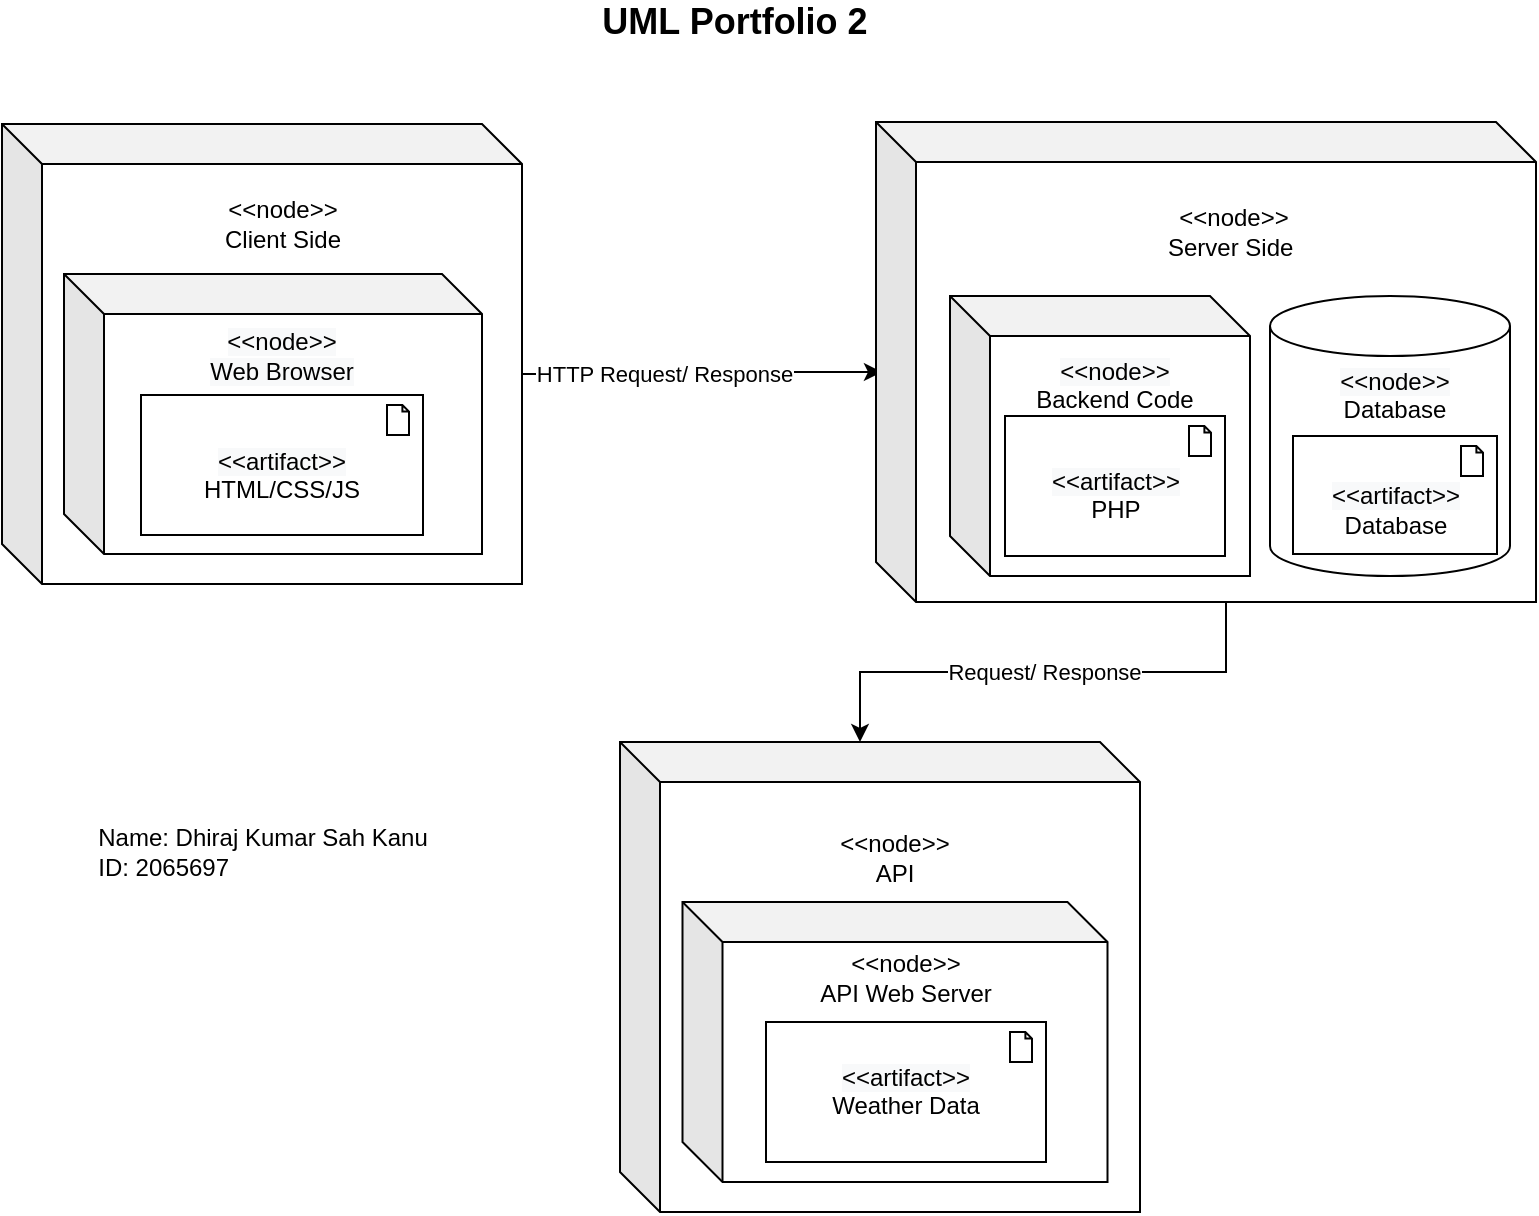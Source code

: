 <mxfile version="16.2.7" type="device"><diagram id="ylc9PPx8434riBoJEpjj" name="Page-1"><mxGraphModel dx="1303" dy="632" grid="1" gridSize="10" guides="1" tooltips="1" connect="1" arrows="1" fold="1" page="1" pageScale="1" pageWidth="850" pageHeight="1100" math="0" shadow="0"><root><mxCell id="0"/><mxCell id="1" parent="0"/><mxCell id="r7jIXUKBuySAOwBPrC6m-37" value="HTTP Request/ Response" style="edgeStyle=orthogonalEdgeStyle;rounded=0;orthogonalLoop=1;jettySize=auto;html=1;exitX=0;exitY=0;exitDx=220;exitDy=125;exitPerimeter=0;entryX=0.009;entryY=0.521;entryDx=0;entryDy=0;entryPerimeter=0;" parent="1" source="r7jIXUKBuySAOwBPrC6m-2" target="r7jIXUKBuySAOwBPrC6m-10" edge="1"><mxGeometry relative="1" as="geometry"/></mxCell><mxCell id="r7jIXUKBuySAOwBPrC6m-2" value="" style="shape=cube;whiteSpace=wrap;html=1;boundedLbl=1;backgroundOutline=1;darkOpacity=0.05;darkOpacity2=0.1;" parent="1" vertex="1"><mxGeometry x="41" y="121" width="260" height="230" as="geometry"/></mxCell><mxCell id="r7jIXUKBuySAOwBPrC6m-3" value="" style="shape=cube;whiteSpace=wrap;html=1;boundedLbl=1;backgroundOutline=1;darkOpacity=0.05;darkOpacity2=0.1;" parent="1" vertex="1"><mxGeometry x="72" y="196" width="209" height="140" as="geometry"/></mxCell><mxCell id="r7jIXUKBuySAOwBPrC6m-9" value="" style="html=1;outlineConnect=0;whiteSpace=wrap;fillColor=#FFFFFF;shape=mxgraph.archimate3.application;appType=artifact;archiType=square;" parent="1" vertex="1"><mxGeometry x="110.5" y="256.5" width="141" height="70" as="geometry"/></mxCell><mxCell id="TXmYHifZUKNNjeZvhTZw-1" value="Request/ Response" style="edgeStyle=orthogonalEdgeStyle;rounded=0;orthogonalLoop=1;jettySize=auto;html=1;exitX=0;exitY=0;exitDx=175;exitDy=240;exitPerimeter=0;entryX=0;entryY=0;entryDx=120;entryDy=0;entryPerimeter=0;" parent="1" source="r7jIXUKBuySAOwBPrC6m-10" target="r7jIXUKBuySAOwBPrC6m-14" edge="1"><mxGeometry relative="1" as="geometry"/></mxCell><mxCell id="r7jIXUKBuySAOwBPrC6m-10" value="" style="shape=cube;whiteSpace=wrap;html=1;boundedLbl=1;backgroundOutline=1;darkOpacity=0.05;darkOpacity2=0.1;" parent="1" vertex="1"><mxGeometry x="478" y="120" width="330" height="240" as="geometry"/></mxCell><mxCell id="r7jIXUKBuySAOwBPrC6m-11" value="" style="shape=cube;whiteSpace=wrap;html=1;boundedLbl=1;backgroundOutline=1;darkOpacity=0.05;darkOpacity2=0.1;" parent="1" vertex="1"><mxGeometry x="515" y="207" width="150" height="140" as="geometry"/></mxCell><mxCell id="r7jIXUKBuySAOwBPrC6m-13" value="" style="shape=cylinder3;whiteSpace=wrap;html=1;boundedLbl=1;backgroundOutline=1;size=15;fillColor=#FFFFFF;" parent="1" vertex="1"><mxGeometry x="675" y="207" width="120" height="140" as="geometry"/></mxCell><mxCell id="r7jIXUKBuySAOwBPrC6m-14" value="" style="shape=cube;whiteSpace=wrap;html=1;boundedLbl=1;backgroundOutline=1;darkOpacity=0.05;darkOpacity2=0.1;" parent="1" vertex="1"><mxGeometry x="350" y="430" width="260" height="235" as="geometry"/></mxCell><mxCell id="r7jIXUKBuySAOwBPrC6m-16" value="" style="shape=cube;whiteSpace=wrap;html=1;boundedLbl=1;backgroundOutline=1;darkOpacity=0.05;darkOpacity2=0.1;" parent="1" vertex="1"><mxGeometry x="381.25" y="510" width="212.5" height="140" as="geometry"/></mxCell><mxCell id="r7jIXUKBuySAOwBPrC6m-17" value="" style="html=1;outlineConnect=0;whiteSpace=wrap;fillColor=#FFFFFF;shape=mxgraph.archimate3.application;appType=artifact;archiType=square;" parent="1" vertex="1"><mxGeometry x="542.5" y="267" width="110" height="70" as="geometry"/></mxCell><mxCell id="r7jIXUKBuySAOwBPrC6m-20" value="" style="html=1;outlineConnect=0;whiteSpace=wrap;fillColor=#FFFFFF;shape=mxgraph.archimate3.application;appType=artifact;archiType=square;" parent="1" vertex="1"><mxGeometry x="423" y="570" width="140" height="70" as="geometry"/></mxCell><mxCell id="r7jIXUKBuySAOwBPrC6m-21" value="&amp;lt;&amp;lt;node&amp;gt;&amp;gt;&lt;br&gt;Client Side" style="text;html=1;strokeColor=none;fillColor=none;align=center;verticalAlign=middle;whiteSpace=wrap;rounded=0;" parent="1" vertex="1"><mxGeometry x="133.75" y="156" width="94.5" height="30" as="geometry"/></mxCell><mxCell id="r7jIXUKBuySAOwBPrC6m-23" value="&#10;&#10;&lt;span style=&quot;color: rgb(0, 0, 0); font-family: helvetica; font-size: 12px; font-style: normal; font-weight: 400; letter-spacing: normal; text-align: center; text-indent: 0px; text-transform: none; word-spacing: 0px; background-color: rgb(248, 249, 250); display: inline; float: none;&quot;&gt;&amp;lt;&amp;lt;node&amp;gt;&amp;gt;&lt;/span&gt;&lt;br style=&quot;color: rgb(0, 0, 0); font-family: helvetica; font-size: 12px; font-style: normal; font-weight: 400; letter-spacing: normal; text-align: center; text-indent: 0px; text-transform: none; word-spacing: 0px; background-color: rgb(248, 249, 250);&quot;&gt;&lt;span style=&quot;color: rgb(0, 0, 0); font-family: helvetica; font-size: 12px; font-style: normal; font-weight: 400; letter-spacing: normal; text-align: center; text-indent: 0px; text-transform: none; word-spacing: 0px; background-color: rgb(248, 249, 250); display: inline; float: none;&quot;&gt;Web Browser&lt;/span&gt;&#10;&#10;" style="text;html=1;strokeColor=none;fillColor=none;align=center;verticalAlign=middle;whiteSpace=wrap;rounded=0;" parent="1" vertex="1"><mxGeometry x="141" y="222" width="80" height="30" as="geometry"/></mxCell><mxCell id="r7jIXUKBuySAOwBPrC6m-25" value="&lt;br&gt;&lt;br&gt;&lt;span style=&quot;color: rgb(0 , 0 , 0) ; font-family: &amp;#34;helvetica&amp;#34; ; font-size: 12px ; font-style: normal ; font-weight: 400 ; letter-spacing: normal ; text-align: center ; text-indent: 0px ; text-transform: none ; word-spacing: 0px ; background-color: rgb(248 , 249 , 250) ; display: inline ; float: none&quot;&gt;&amp;lt;&amp;lt;artifact&amp;gt;&amp;gt;&lt;/span&gt;&lt;br style=&quot;color: rgb(0 , 0 , 0) ; font-family: &amp;#34;helvetica&amp;#34; ; font-size: 12px ; font-style: normal ; font-weight: 400 ; letter-spacing: normal ; text-align: center ; text-indent: 0px ; text-transform: none ; word-spacing: 0px ; background-color: rgb(248 , 249 , 250)&quot;&gt;&lt;font face=&quot;helvetica&quot;&gt;HTML/CSS/JS&lt;/font&gt;" style="text;html=1;strokeColor=none;fillColor=none;align=center;verticalAlign=middle;whiteSpace=wrap;rounded=0;" parent="1" vertex="1"><mxGeometry x="141" y="267" width="80" height="29" as="geometry"/></mxCell><mxCell id="r7jIXUKBuySAOwBPrC6m-26" value="&amp;lt;&amp;lt;node&amp;gt;&amp;gt;&lt;br&gt;API" style="text;html=1;strokeColor=none;fillColor=none;align=center;verticalAlign=middle;whiteSpace=wrap;rounded=0;" parent="1" vertex="1"><mxGeometry x="443" y="475" width="89" height="26" as="geometry"/></mxCell><mxCell id="r7jIXUKBuySAOwBPrC6m-29" value="&lt;br&gt;&lt;br&gt;&lt;span style=&quot;color: rgb(0 , 0 , 0) ; font-family: &amp;#34;helvetica&amp;#34; ; font-size: 12px ; font-style: normal ; font-weight: 400 ; letter-spacing: normal ; text-align: center ; text-indent: 0px ; text-transform: none ; word-spacing: 0px ; background-color: rgb(248 , 249 , 250) ; display: inline ; float: none&quot;&gt;&amp;lt;&amp;lt;artifact&amp;gt;&amp;gt;&lt;/span&gt;&lt;br style=&quot;color: rgb(0 , 0 , 0) ; font-family: &amp;#34;helvetica&amp;#34; ; font-size: 12px ; font-style: normal ; font-weight: 400 ; letter-spacing: normal ; text-align: center ; text-indent: 0px ; text-transform: none ; word-spacing: 0px ; background-color: rgb(248 , 249 , 250)&quot;&gt;&lt;font face=&quot;helvetica&quot;&gt;Weather Data&lt;/font&gt;" style="text;html=1;strokeColor=none;fillColor=none;align=center;verticalAlign=middle;whiteSpace=wrap;rounded=0;" parent="1" vertex="1"><mxGeometry x="437" y="575" width="112" height="30" as="geometry"/></mxCell><mxCell id="r7jIXUKBuySAOwBPrC6m-30" value="&amp;lt;&amp;lt;node&amp;gt;&amp;gt;&lt;br&gt;API Web Server" style="text;html=1;strokeColor=none;fillColor=none;align=center;verticalAlign=middle;whiteSpace=wrap;rounded=0;" parent="1" vertex="1"><mxGeometry x="443" y="532.5" width="100" height="30" as="geometry"/></mxCell><mxCell id="r7jIXUKBuySAOwBPrC6m-31" value="&amp;lt;&amp;lt;node&amp;gt;&amp;gt;&lt;br&gt;Server Side&amp;nbsp;" style="text;html=1;strokeColor=none;fillColor=none;align=center;verticalAlign=middle;whiteSpace=wrap;rounded=0;" parent="1" vertex="1"><mxGeometry x="593" y="160" width="128" height="30" as="geometry"/></mxCell><mxCell id="r7jIXUKBuySAOwBPrC6m-32" value="&lt;br&gt;&lt;br&gt;&lt;span style=&quot;color: rgb(0 , 0 , 0) ; font-family: &amp;#34;helvetica&amp;#34; ; font-size: 12px ; font-style: normal ; font-weight: 400 ; letter-spacing: normal ; text-align: center ; text-indent: 0px ; text-transform: none ; word-spacing: 0px ; background-color: rgb(248 , 249 , 250) ; display: inline ; float: none&quot;&gt;&amp;lt;&amp;lt;node&amp;gt;&amp;gt;&lt;/span&gt;&lt;br style=&quot;color: rgb(0 , 0 , 0) ; font-family: &amp;#34;helvetica&amp;#34; ; font-size: 12px ; font-style: normal ; font-weight: 400 ; letter-spacing: normal ; text-align: center ; text-indent: 0px ; text-transform: none ; word-spacing: 0px ; background-color: rgb(248 , 249 , 250)&quot;&gt;&lt;font face=&quot;helvetica&quot;&gt;Backend Code&lt;/font&gt;" style="text;html=1;strokeColor=none;fillColor=none;align=center;verticalAlign=middle;whiteSpace=wrap;rounded=0;" parent="1" vertex="1"><mxGeometry x="535" y="222" width="125" height="30" as="geometry"/></mxCell><mxCell id="r7jIXUKBuySAOwBPrC6m-34" value="&lt;br&gt;&lt;br&gt;&lt;span style=&quot;color: rgb(0 , 0 , 0) ; font-family: &amp;#34;helvetica&amp;#34; ; font-size: 12px ; font-style: normal ; font-weight: 400 ; letter-spacing: normal ; text-align: center ; text-indent: 0px ; text-transform: none ; word-spacing: 0px ; background-color: rgb(248 , 249 , 250) ; display: inline ; float: none&quot;&gt;&amp;lt;&amp;lt;artifact&amp;gt;&amp;gt;&lt;/span&gt;&lt;br style=&quot;color: rgb(0 , 0 , 0) ; font-family: &amp;#34;helvetica&amp;#34; ; font-size: 12px ; font-style: normal ; font-weight: 400 ; letter-spacing: normal ; text-align: center ; text-indent: 0px ; text-transform: none ; word-spacing: 0px ; background-color: rgb(248 , 249 , 250)&quot;&gt;&lt;font face=&quot;helvetica&quot;&gt;PHP&lt;/font&gt;" style="text;html=1;strokeColor=none;fillColor=none;align=center;verticalAlign=middle;whiteSpace=wrap;rounded=0;" parent="1" vertex="1"><mxGeometry x="557.5" y="277" width="80" height="29" as="geometry"/></mxCell><mxCell id="r7jIXUKBuySAOwBPrC6m-35" value="&lt;br&gt;&lt;br&gt;&lt;span style=&quot;color: rgb(0 , 0 , 0) ; font-family: &amp;#34;helvetica&amp;#34; ; font-size: 12px ; font-style: normal ; font-weight: 400 ; letter-spacing: normal ; text-align: center ; text-indent: 0px ; text-transform: none ; word-spacing: 0px ; background-color: rgb(248 , 249 , 250) ; display: inline ; float: none&quot;&gt;&amp;lt;&amp;lt;node&amp;gt;&amp;gt;&lt;/span&gt;&lt;br style=&quot;color: rgb(0 , 0 , 0) ; font-family: &amp;#34;helvetica&amp;#34; ; font-size: 12px ; font-style: normal ; font-weight: 400 ; letter-spacing: normal ; text-align: center ; text-indent: 0px ; text-transform: none ; word-spacing: 0px ; background-color: rgb(248 , 249 , 250)&quot;&gt;&lt;font face=&quot;helvetica&quot;&gt;Database&lt;/font&gt;" style="text;html=1;strokeColor=none;fillColor=none;align=center;verticalAlign=middle;whiteSpace=wrap;rounded=0;" parent="1" vertex="1"><mxGeometry x="675" y="227" width="125" height="30" as="geometry"/></mxCell><mxCell id="r7jIXUKBuySAOwBPrC6m-42" value="&lt;div style=&quot;text-align: left&quot;&gt;&lt;span&gt;Name: Dhiraj Kumar Sah Kanu&lt;/span&gt;&lt;/div&gt;&lt;div style=&quot;text-align: left&quot;&gt;&lt;span&gt;ID: 2065697&lt;/span&gt;&lt;/div&gt;" style="text;html=1;strokeColor=none;fillColor=none;align=center;verticalAlign=middle;whiteSpace=wrap;rounded=0;" parent="1" vertex="1"><mxGeometry x="70" y="470" width="203" height="30" as="geometry"/></mxCell><mxCell id="vmBu1nONjhA0e9aeGl8K-1" value="&lt;br&gt;&lt;br&gt;&lt;span style=&quot;color: rgb(0 , 0 , 0) ; font-size: 12px ; font-style: normal ; font-weight: 400 ; letter-spacing: normal ; text-align: center ; text-indent: 0px ; text-transform: none ; word-spacing: 0px ; font-family: &amp;#34;helvetica&amp;#34; ; background-color: rgb(248 , 249 , 250) ; display: inline ; float: none&quot;&gt;&amp;lt;&amp;lt;artifact&amp;gt;&amp;gt;&lt;br&gt;&lt;/span&gt;Database&lt;br style=&quot;color: rgb(0 , 0 , 0) ; font-size: 12px ; font-style: normal ; font-weight: 400 ; letter-spacing: normal ; text-align: center ; text-indent: 0px ; text-transform: none ; word-spacing: 0px ; font-family: &amp;#34;helvetica&amp;#34; ; background-color: rgb(248 , 249 , 250)&quot;&gt;&lt;br&gt;" style="html=1;outlineConnect=0;whiteSpace=wrap;fillColor=#FFFFFF;shape=mxgraph.archimate3.application;appType=artifact;archiType=square;" parent="1" vertex="1"><mxGeometry x="686.5" y="277" width="102" height="59" as="geometry"/></mxCell><mxCell id="N5wl88vONwufdye9tHBa-1" value="&lt;b&gt;&lt;font style=&quot;font-size: 18px&quot;&gt;UML Portfolio 2&lt;/font&gt;&lt;/b&gt;" style="text;html=1;strokeColor=none;fillColor=none;align=center;verticalAlign=middle;whiteSpace=wrap;rounded=0;" vertex="1" parent="1"><mxGeometry x="310" y="70" width="195" as="geometry"/></mxCell></root></mxGraphModel></diagram></mxfile>